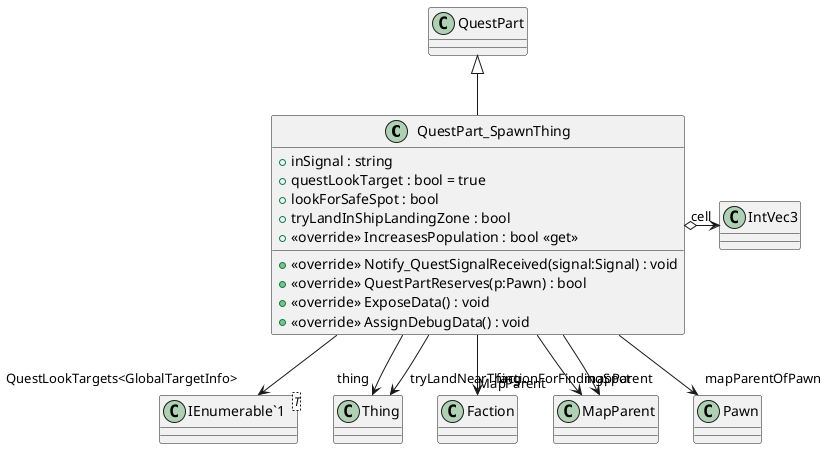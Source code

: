 @startuml
class QuestPart_SpawnThing {
    + inSignal : string
    + questLookTarget : bool = true
    + lookForSafeSpot : bool
    + tryLandInShipLandingZone : bool
    + <<override>> IncreasesPopulation : bool <<get>>
    + <<override>> Notify_QuestSignalReceived(signal:Signal) : void
    + <<override>> QuestPartReserves(p:Pawn) : bool
    + <<override>> ExposeData() : void
    + <<override>> AssignDebugData() : void
}
class "IEnumerable`1"<T> {
}
QuestPart <|-- QuestPart_SpawnThing
QuestPart_SpawnThing --> "thing" Thing
QuestPart_SpawnThing --> "factionForFindingSpot" Faction
QuestPart_SpawnThing --> "mapParent" MapParent
QuestPart_SpawnThing o-> "cell" IntVec3
QuestPart_SpawnThing --> "tryLandNearThing" Thing
QuestPart_SpawnThing --> "mapParentOfPawn" Pawn
QuestPart_SpawnThing --> "QuestLookTargets<GlobalTargetInfo>" "IEnumerable`1"
QuestPart_SpawnThing --> "MapParent" MapParent
@enduml
